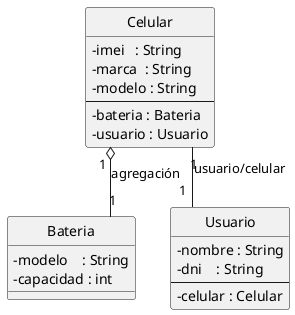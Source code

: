 @startuml
hide circle
skinparam linetype ortho
skinparam classAttributeIconSize 0

class Celular {
  - imei   : String
  - marca  : String
  - modelo : String
  --
  - bateria : Bateria
  - usuario : Usuario
}

class Bateria {
  - modelo    : String
  - capacidad : int
}

class Usuario {
  - nombre : String
  - dni    : String
  --
  - celular : Celular
}

' Agregación 1:1 (unidireccional)
Celular "1" o-- "1" Bateria : agregación

' Asociación 1:1 (bidireccional)
Celular "1" -- "1" Usuario : usuario/celular
@enduml
